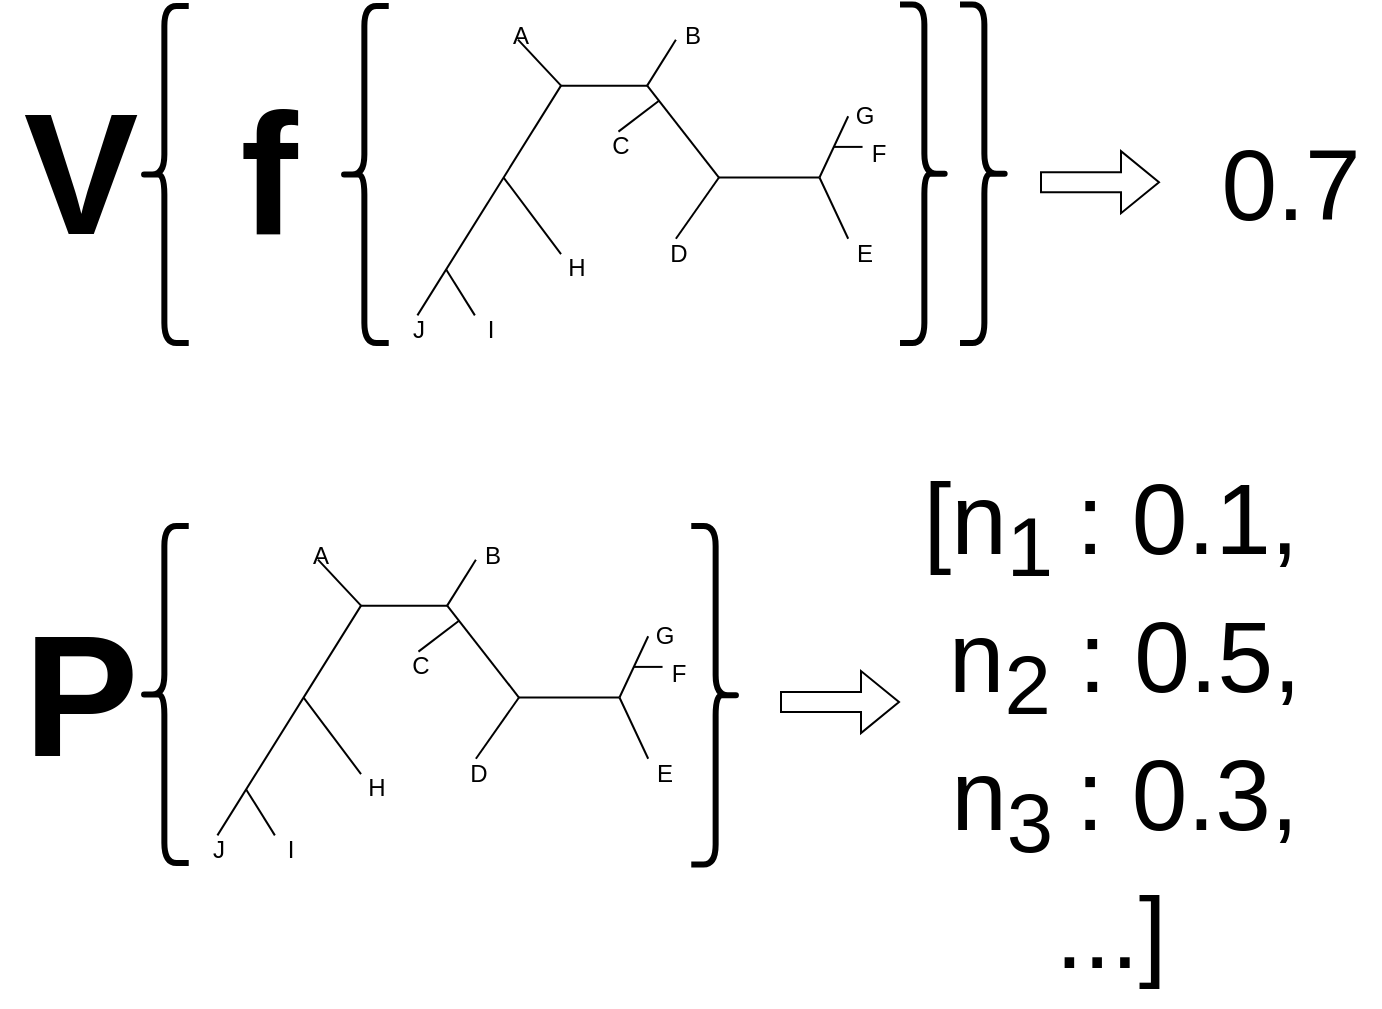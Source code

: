 <mxfile version="22.1.5" type="device">
  <diagram name="Page-1" id="NmqvnIhQLFibBkFak7Yv">
    <mxGraphModel dx="1909" dy="949" grid="1" gridSize="10" guides="1" tooltips="1" connect="1" arrows="1" fold="1" page="1" pageScale="1" pageWidth="700" pageHeight="600" math="0" shadow="0">
      <root>
        <mxCell id="0" />
        <mxCell id="1" parent="0" />
        <mxCell id="NQoOeGraaNY6f-ezMxtP-30" value="" style="group" vertex="1" connectable="0" parent="1">
          <mxGeometry x="20" y="70" width="464.36" height="177.027" as="geometry" />
        </mxCell>
        <mxCell id="NQoOeGraaNY6f-ezMxtP-28" value="" style="group" vertex="1" connectable="0" parent="NQoOeGraaNY6f-ezMxtP-30">
          <mxGeometry x="170" width="294.36" height="177.027" as="geometry" />
        </mxCell>
        <mxCell id="NQoOeGraaNY6f-ezMxtP-24" value="" style="group" vertex="1" connectable="0" parent="NQoOeGraaNY6f-ezMxtP-28">
          <mxGeometry x="14.359" width="251.282" height="177.027" as="geometry" />
        </mxCell>
        <mxCell id="NQoOeGraaNY6f-ezMxtP-6" value="" style="endArrow=none;html=1;rounded=0;" edge="1" parent="NQoOeGraaNY6f-ezMxtP-24">
          <mxGeometry width="50" height="50" relative="1" as="geometry">
            <mxPoint x="165.128" y="85.766" as="sourcePoint" />
            <mxPoint x="129.231" y="39.82" as="targetPoint" />
          </mxGeometry>
        </mxCell>
        <mxCell id="NQoOeGraaNY6f-ezMxtP-7" value="" style="endArrow=none;html=1;rounded=0;" edge="1" parent="NQoOeGraaNY6f-ezMxtP-24">
          <mxGeometry width="50" height="50" relative="1" as="geometry">
            <mxPoint x="165.128" y="85.766" as="sourcePoint" />
            <mxPoint x="215.385" y="85.766" as="targetPoint" />
          </mxGeometry>
        </mxCell>
        <mxCell id="NQoOeGraaNY6f-ezMxtP-8" value="" style="endArrow=none;html=1;rounded=0;" edge="1" parent="NQoOeGraaNY6f-ezMxtP-24">
          <mxGeometry width="50" height="50" relative="1" as="geometry">
            <mxPoint x="215.385" y="85.766" as="sourcePoint" />
            <mxPoint x="229.744" y="55.135" as="targetPoint" />
          </mxGeometry>
        </mxCell>
        <mxCell id="NQoOeGraaNY6f-ezMxtP-9" value="" style="endArrow=none;html=1;rounded=0;" edge="1" parent="NQoOeGraaNY6f-ezMxtP-24">
          <mxGeometry width="50" height="50" relative="1" as="geometry">
            <mxPoint x="215.385" y="85.766" as="sourcePoint" />
            <mxPoint x="229.744" y="116.396" as="targetPoint" />
          </mxGeometry>
        </mxCell>
        <mxCell id="NQoOeGraaNY6f-ezMxtP-10" value="" style="endArrow=none;html=1;rounded=0;" edge="1" parent="NQoOeGraaNY6f-ezMxtP-24">
          <mxGeometry width="50" height="50" relative="1" as="geometry">
            <mxPoint x="222.564" y="70.45" as="sourcePoint" />
            <mxPoint x="236.923" y="70.45" as="targetPoint" />
          </mxGeometry>
        </mxCell>
        <mxCell id="NQoOeGraaNY6f-ezMxtP-11" value="" style="endArrow=none;html=1;rounded=0;" edge="1" parent="NQoOeGraaNY6f-ezMxtP-24">
          <mxGeometry width="50" height="50" relative="1" as="geometry">
            <mxPoint x="143.59" y="116.396" as="sourcePoint" />
            <mxPoint x="165.128" y="85.766" as="targetPoint" />
          </mxGeometry>
        </mxCell>
        <mxCell id="NQoOeGraaNY6f-ezMxtP-19" value="B" style="text;html=1;align=center;verticalAlign=middle;resizable=0;points=[];autosize=1;strokeColor=none;fillColor=none;" vertex="1" parent="NQoOeGraaNY6f-ezMxtP-24">
          <mxGeometry x="136.41" width="30" height="30" as="geometry" />
        </mxCell>
        <mxCell id="NQoOeGraaNY6f-ezMxtP-20" value="G" style="text;html=1;align=center;verticalAlign=middle;resizable=0;points=[];autosize=1;strokeColor=none;fillColor=none;" vertex="1" parent="NQoOeGraaNY6f-ezMxtP-24">
          <mxGeometry x="222.564" y="39.82" width="30" height="30" as="geometry" />
        </mxCell>
        <mxCell id="NQoOeGraaNY6f-ezMxtP-21" value="F" style="text;html=1;align=center;verticalAlign=middle;resizable=0;points=[];autosize=1;strokeColor=none;fillColor=none;" vertex="1" parent="NQoOeGraaNY6f-ezMxtP-24">
          <mxGeometry x="229.744" y="58.964" width="30" height="30" as="geometry" />
        </mxCell>
        <mxCell id="NQoOeGraaNY6f-ezMxtP-22" value="D" style="text;html=1;align=center;verticalAlign=middle;resizable=0;points=[];autosize=1;strokeColor=none;fillColor=none;" vertex="1" parent="NQoOeGraaNY6f-ezMxtP-24">
          <mxGeometry x="129.231" y="108.739" width="30" height="30" as="geometry" />
        </mxCell>
        <mxCell id="NQoOeGraaNY6f-ezMxtP-23" value="E" style="text;html=1;align=center;verticalAlign=middle;resizable=0;points=[];autosize=1;strokeColor=none;fillColor=none;" vertex="1" parent="NQoOeGraaNY6f-ezMxtP-24">
          <mxGeometry x="222.564" y="108.739" width="30" height="30" as="geometry" />
        </mxCell>
        <mxCell id="NQoOeGraaNY6f-ezMxtP-31" value="" style="group" vertex="1" connectable="0" parent="NQoOeGraaNY6f-ezMxtP-24">
          <mxGeometry width="143.59" height="177.027" as="geometry" />
        </mxCell>
        <mxCell id="NQoOeGraaNY6f-ezMxtP-1" value="" style="endArrow=none;html=1;rounded=0;" edge="1" parent="NQoOeGraaNY6f-ezMxtP-31">
          <mxGeometry width="50" height="50" relative="1" as="geometry">
            <mxPoint x="64.615" y="16.847" as="sourcePoint" />
            <mxPoint x="86.154" y="39.82" as="targetPoint" />
          </mxGeometry>
        </mxCell>
        <mxCell id="NQoOeGraaNY6f-ezMxtP-2" value="" style="endArrow=none;html=1;rounded=0;" edge="1" parent="NQoOeGraaNY6f-ezMxtP-31">
          <mxGeometry width="50" height="50" relative="1" as="geometry">
            <mxPoint x="86.154" y="39.82" as="sourcePoint" />
            <mxPoint x="129.231" y="39.82" as="targetPoint" />
          </mxGeometry>
        </mxCell>
        <mxCell id="NQoOeGraaNY6f-ezMxtP-3" value="" style="endArrow=none;html=1;rounded=0;" edge="1" parent="NQoOeGraaNY6f-ezMxtP-31">
          <mxGeometry width="50" height="50" relative="1" as="geometry">
            <mxPoint x="86.154" y="124.054" as="sourcePoint" />
            <mxPoint x="57.436" y="85.766" as="targetPoint" />
          </mxGeometry>
        </mxCell>
        <mxCell id="NQoOeGraaNY6f-ezMxtP-4" value="" style="endArrow=none;html=1;rounded=0;" edge="1" parent="NQoOeGraaNY6f-ezMxtP-31">
          <mxGeometry width="50" height="50" relative="1" as="geometry">
            <mxPoint x="28.718" y="131.712" as="sourcePoint" />
            <mxPoint x="43.077" y="154.685" as="targetPoint" />
          </mxGeometry>
        </mxCell>
        <mxCell id="NQoOeGraaNY6f-ezMxtP-5" value="" style="endArrow=none;html=1;rounded=0;" edge="1" parent="NQoOeGraaNY6f-ezMxtP-31">
          <mxGeometry width="50" height="50" relative="1" as="geometry">
            <mxPoint x="14.359" y="154.685" as="sourcePoint" />
            <mxPoint x="86.154" y="39.82" as="targetPoint" />
          </mxGeometry>
        </mxCell>
        <mxCell id="NQoOeGraaNY6f-ezMxtP-12" value="" style="endArrow=none;html=1;rounded=0;" edge="1" parent="NQoOeGraaNY6f-ezMxtP-31">
          <mxGeometry width="50" height="50" relative="1" as="geometry">
            <mxPoint x="129.231" y="39.82" as="sourcePoint" />
            <mxPoint x="143.59" y="16.847" as="targetPoint" />
          </mxGeometry>
        </mxCell>
        <mxCell id="NQoOeGraaNY6f-ezMxtP-13" value="" style="endArrow=none;html=1;rounded=0;" edge="1" parent="NQoOeGraaNY6f-ezMxtP-31">
          <mxGeometry width="50" height="50" relative="1" as="geometry">
            <mxPoint x="114.872" y="62.793" as="sourcePoint" />
            <mxPoint x="134.974" y="47.477" as="targetPoint" />
          </mxGeometry>
        </mxCell>
        <mxCell id="NQoOeGraaNY6f-ezMxtP-14" value="A" style="text;html=1;align=center;verticalAlign=middle;resizable=0;points=[];autosize=1;strokeColor=none;fillColor=none;" vertex="1" parent="NQoOeGraaNY6f-ezMxtP-31">
          <mxGeometry x="50.256" width="30" height="30" as="geometry" />
        </mxCell>
        <mxCell id="NQoOeGraaNY6f-ezMxtP-15" value="H" style="text;html=1;align=center;verticalAlign=middle;resizable=0;points=[];autosize=1;strokeColor=none;fillColor=none;" vertex="1" parent="NQoOeGraaNY6f-ezMxtP-31">
          <mxGeometry x="78.974" y="116.396" width="30" height="30" as="geometry" />
        </mxCell>
        <mxCell id="NQoOeGraaNY6f-ezMxtP-16" value="I" style="text;html=1;align=center;verticalAlign=middle;resizable=0;points=[];autosize=1;strokeColor=none;fillColor=none;" vertex="1" parent="NQoOeGraaNY6f-ezMxtP-31">
          <mxGeometry x="35.897" y="147.027" width="30" height="30" as="geometry" />
        </mxCell>
        <mxCell id="NQoOeGraaNY6f-ezMxtP-17" value="J" style="text;html=1;align=center;verticalAlign=middle;resizable=0;points=[];autosize=1;strokeColor=none;fillColor=none;" vertex="1" parent="NQoOeGraaNY6f-ezMxtP-31">
          <mxGeometry y="147.027" width="30" height="30" as="geometry" />
        </mxCell>
        <mxCell id="NQoOeGraaNY6f-ezMxtP-18" value="C" style="text;html=1;align=center;verticalAlign=middle;resizable=0;points=[];autosize=1;strokeColor=none;fillColor=none;" vertex="1" parent="NQoOeGraaNY6f-ezMxtP-31">
          <mxGeometry x="100.513" y="55.135" width="30" height="30" as="geometry" />
        </mxCell>
        <mxCell id="NQoOeGraaNY6f-ezMxtP-25" value="" style="shape=curlyBracket;whiteSpace=wrap;html=1;rounded=1;labelPosition=left;verticalLabelPosition=middle;align=right;verticalAlign=middle;strokeWidth=3;" vertex="1" parent="NQoOeGraaNY6f-ezMxtP-28">
          <mxGeometry x="-10" width="24.36" height="168.47" as="geometry" />
        </mxCell>
        <mxCell id="NQoOeGraaNY6f-ezMxtP-71" value="" style="shape=curlyBracket;whiteSpace=wrap;html=1;rounded=1;flipH=1;labelPosition=right;verticalLabelPosition=middle;align=left;verticalAlign=middle;strokeWidth=3;" vertex="1" parent="NQoOeGraaNY6f-ezMxtP-28">
          <mxGeometry x="270" y="-0.76" width="24.36" height="169.23" as="geometry" />
        </mxCell>
        <mxCell id="NQoOeGraaNY6f-ezMxtP-29" value="&lt;b&gt;&lt;font style=&quot;font-size: 86px;&quot;&gt;V&lt;/font&gt;&lt;/b&gt;" style="text;html=1;align=center;verticalAlign=middle;resizable=0;points=[];autosize=1;strokeColor=none;fillColor=none;" vertex="1" parent="NQoOeGraaNY6f-ezMxtP-30">
          <mxGeometry x="-10" y="24.23" width="80" height="120" as="geometry" />
        </mxCell>
        <mxCell id="NQoOeGraaNY6f-ezMxtP-69" value="" style="shape=curlyBracket;whiteSpace=wrap;html=1;rounded=1;labelPosition=left;verticalLabelPosition=middle;align=right;verticalAlign=middle;strokeWidth=3;" vertex="1" parent="NQoOeGraaNY6f-ezMxtP-30">
          <mxGeometry x="60" y="-3.997e-15" width="24.36" height="168.47" as="geometry" />
        </mxCell>
        <mxCell id="NQoOeGraaNY6f-ezMxtP-72" value="&lt;b&gt;&lt;font style=&quot;font-size: 86px;&quot;&gt;f&lt;/font&gt;&lt;/b&gt;" style="text;html=1;align=center;verticalAlign=middle;resizable=0;points=[];autosize=1;strokeColor=none;fillColor=none;" vertex="1" parent="NQoOeGraaNY6f-ezMxtP-30">
          <mxGeometry x="99.36" y="24.23" width="50" height="120" as="geometry" />
        </mxCell>
        <mxCell id="NQoOeGraaNY6f-ezMxtP-32" value="" style="shape=flexArrow;endArrow=classic;html=1;rounded=0;" edge="1" parent="1">
          <mxGeometry width="50" height="50" relative="1" as="geometry">
            <mxPoint x="530" y="158.1" as="sourcePoint" />
            <mxPoint x="590" y="158.1" as="targetPoint" />
          </mxGeometry>
        </mxCell>
        <mxCell id="NQoOeGraaNY6f-ezMxtP-33" value="&lt;font style=&quot;font-size: 50px;&quot;&gt;0.7&lt;/font&gt;" style="text;html=1;align=center;verticalAlign=middle;resizable=0;points=[];autosize=1;strokeColor=none;fillColor=none;" vertex="1" parent="1">
          <mxGeometry x="610" y="123.51" width="90" height="70" as="geometry" />
        </mxCell>
        <mxCell id="NQoOeGraaNY6f-ezMxtP-35" value="" style="group" vertex="1" connectable="0" parent="1">
          <mxGeometry x="10" y="330" width="370" height="177.027" as="geometry" />
        </mxCell>
        <mxCell id="NQoOeGraaNY6f-ezMxtP-36" value="" style="group" vertex="1" connectable="0" parent="NQoOeGraaNY6f-ezMxtP-35">
          <mxGeometry x="80" width="290" height="177.027" as="geometry" />
        </mxCell>
        <mxCell id="NQoOeGraaNY6f-ezMxtP-37" value="" style="group" vertex="1" connectable="0" parent="NQoOeGraaNY6f-ezMxtP-36">
          <mxGeometry x="14.359" width="251.282" height="177.027" as="geometry" />
        </mxCell>
        <mxCell id="NQoOeGraaNY6f-ezMxtP-38" value="" style="endArrow=none;html=1;rounded=0;" edge="1" parent="NQoOeGraaNY6f-ezMxtP-37">
          <mxGeometry width="50" height="50" relative="1" as="geometry">
            <mxPoint x="165.128" y="85.766" as="sourcePoint" />
            <mxPoint x="129.231" y="39.82" as="targetPoint" />
          </mxGeometry>
        </mxCell>
        <mxCell id="NQoOeGraaNY6f-ezMxtP-39" value="" style="endArrow=none;html=1;rounded=0;" edge="1" parent="NQoOeGraaNY6f-ezMxtP-37">
          <mxGeometry width="50" height="50" relative="1" as="geometry">
            <mxPoint x="165.128" y="85.766" as="sourcePoint" />
            <mxPoint x="215.385" y="85.766" as="targetPoint" />
          </mxGeometry>
        </mxCell>
        <mxCell id="NQoOeGraaNY6f-ezMxtP-40" value="" style="endArrow=none;html=1;rounded=0;" edge="1" parent="NQoOeGraaNY6f-ezMxtP-37">
          <mxGeometry width="50" height="50" relative="1" as="geometry">
            <mxPoint x="215.385" y="85.766" as="sourcePoint" />
            <mxPoint x="229.744" y="55.135" as="targetPoint" />
          </mxGeometry>
        </mxCell>
        <mxCell id="NQoOeGraaNY6f-ezMxtP-41" value="" style="endArrow=none;html=1;rounded=0;" edge="1" parent="NQoOeGraaNY6f-ezMxtP-37">
          <mxGeometry width="50" height="50" relative="1" as="geometry">
            <mxPoint x="215.385" y="85.766" as="sourcePoint" />
            <mxPoint x="229.744" y="116.396" as="targetPoint" />
          </mxGeometry>
        </mxCell>
        <mxCell id="NQoOeGraaNY6f-ezMxtP-42" value="" style="endArrow=none;html=1;rounded=0;" edge="1" parent="NQoOeGraaNY6f-ezMxtP-37">
          <mxGeometry width="50" height="50" relative="1" as="geometry">
            <mxPoint x="222.564" y="70.45" as="sourcePoint" />
            <mxPoint x="236.923" y="70.45" as="targetPoint" />
          </mxGeometry>
        </mxCell>
        <mxCell id="NQoOeGraaNY6f-ezMxtP-43" value="" style="endArrow=none;html=1;rounded=0;" edge="1" parent="NQoOeGraaNY6f-ezMxtP-37">
          <mxGeometry width="50" height="50" relative="1" as="geometry">
            <mxPoint x="143.59" y="116.396" as="sourcePoint" />
            <mxPoint x="165.128" y="85.766" as="targetPoint" />
          </mxGeometry>
        </mxCell>
        <mxCell id="NQoOeGraaNY6f-ezMxtP-44" value="B" style="text;html=1;align=center;verticalAlign=middle;resizable=0;points=[];autosize=1;strokeColor=none;fillColor=none;" vertex="1" parent="NQoOeGraaNY6f-ezMxtP-37">
          <mxGeometry x="136.41" width="30" height="30" as="geometry" />
        </mxCell>
        <mxCell id="NQoOeGraaNY6f-ezMxtP-45" value="G" style="text;html=1;align=center;verticalAlign=middle;resizable=0;points=[];autosize=1;strokeColor=none;fillColor=none;" vertex="1" parent="NQoOeGraaNY6f-ezMxtP-37">
          <mxGeometry x="222.564" y="39.82" width="30" height="30" as="geometry" />
        </mxCell>
        <mxCell id="NQoOeGraaNY6f-ezMxtP-46" value="F" style="text;html=1;align=center;verticalAlign=middle;resizable=0;points=[];autosize=1;strokeColor=none;fillColor=none;" vertex="1" parent="NQoOeGraaNY6f-ezMxtP-37">
          <mxGeometry x="229.744" y="58.964" width="30" height="30" as="geometry" />
        </mxCell>
        <mxCell id="NQoOeGraaNY6f-ezMxtP-47" value="D" style="text;html=1;align=center;verticalAlign=middle;resizable=0;points=[];autosize=1;strokeColor=none;fillColor=none;" vertex="1" parent="NQoOeGraaNY6f-ezMxtP-37">
          <mxGeometry x="129.231" y="108.739" width="30" height="30" as="geometry" />
        </mxCell>
        <mxCell id="NQoOeGraaNY6f-ezMxtP-48" value="E" style="text;html=1;align=center;verticalAlign=middle;resizable=0;points=[];autosize=1;strokeColor=none;fillColor=none;" vertex="1" parent="NQoOeGraaNY6f-ezMxtP-37">
          <mxGeometry x="222.564" y="108.739" width="30" height="30" as="geometry" />
        </mxCell>
        <mxCell id="NQoOeGraaNY6f-ezMxtP-49" value="" style="group" vertex="1" connectable="0" parent="NQoOeGraaNY6f-ezMxtP-37">
          <mxGeometry width="143.59" height="177.027" as="geometry" />
        </mxCell>
        <mxCell id="NQoOeGraaNY6f-ezMxtP-50" value="" style="endArrow=none;html=1;rounded=0;" edge="1" parent="NQoOeGraaNY6f-ezMxtP-49">
          <mxGeometry width="50" height="50" relative="1" as="geometry">
            <mxPoint x="64.615" y="16.847" as="sourcePoint" />
            <mxPoint x="86.154" y="39.82" as="targetPoint" />
          </mxGeometry>
        </mxCell>
        <mxCell id="NQoOeGraaNY6f-ezMxtP-51" value="" style="endArrow=none;html=1;rounded=0;" edge="1" parent="NQoOeGraaNY6f-ezMxtP-49">
          <mxGeometry width="50" height="50" relative="1" as="geometry">
            <mxPoint x="86.154" y="39.82" as="sourcePoint" />
            <mxPoint x="129.231" y="39.82" as="targetPoint" />
          </mxGeometry>
        </mxCell>
        <mxCell id="NQoOeGraaNY6f-ezMxtP-52" value="" style="endArrow=none;html=1;rounded=0;" edge="1" parent="NQoOeGraaNY6f-ezMxtP-49">
          <mxGeometry width="50" height="50" relative="1" as="geometry">
            <mxPoint x="86.154" y="124.054" as="sourcePoint" />
            <mxPoint x="57.436" y="85.766" as="targetPoint" />
          </mxGeometry>
        </mxCell>
        <mxCell id="NQoOeGraaNY6f-ezMxtP-53" value="" style="endArrow=none;html=1;rounded=0;" edge="1" parent="NQoOeGraaNY6f-ezMxtP-49">
          <mxGeometry width="50" height="50" relative="1" as="geometry">
            <mxPoint x="28.718" y="131.712" as="sourcePoint" />
            <mxPoint x="43.077" y="154.685" as="targetPoint" />
          </mxGeometry>
        </mxCell>
        <mxCell id="NQoOeGraaNY6f-ezMxtP-54" value="" style="endArrow=none;html=1;rounded=0;" edge="1" parent="NQoOeGraaNY6f-ezMxtP-49">
          <mxGeometry width="50" height="50" relative="1" as="geometry">
            <mxPoint x="14.359" y="154.685" as="sourcePoint" />
            <mxPoint x="86.154" y="39.82" as="targetPoint" />
          </mxGeometry>
        </mxCell>
        <mxCell id="NQoOeGraaNY6f-ezMxtP-55" value="" style="endArrow=none;html=1;rounded=0;" edge="1" parent="NQoOeGraaNY6f-ezMxtP-49">
          <mxGeometry width="50" height="50" relative="1" as="geometry">
            <mxPoint x="129.231" y="39.82" as="sourcePoint" />
            <mxPoint x="143.59" y="16.847" as="targetPoint" />
          </mxGeometry>
        </mxCell>
        <mxCell id="NQoOeGraaNY6f-ezMxtP-56" value="" style="endArrow=none;html=1;rounded=0;" edge="1" parent="NQoOeGraaNY6f-ezMxtP-49">
          <mxGeometry width="50" height="50" relative="1" as="geometry">
            <mxPoint x="114.872" y="62.793" as="sourcePoint" />
            <mxPoint x="134.974" y="47.477" as="targetPoint" />
          </mxGeometry>
        </mxCell>
        <mxCell id="NQoOeGraaNY6f-ezMxtP-57" value="A" style="text;html=1;align=center;verticalAlign=middle;resizable=0;points=[];autosize=1;strokeColor=none;fillColor=none;" vertex="1" parent="NQoOeGraaNY6f-ezMxtP-49">
          <mxGeometry x="50.256" width="30" height="30" as="geometry" />
        </mxCell>
        <mxCell id="NQoOeGraaNY6f-ezMxtP-58" value="H" style="text;html=1;align=center;verticalAlign=middle;resizable=0;points=[];autosize=1;strokeColor=none;fillColor=none;" vertex="1" parent="NQoOeGraaNY6f-ezMxtP-49">
          <mxGeometry x="78.974" y="116.396" width="30" height="30" as="geometry" />
        </mxCell>
        <mxCell id="NQoOeGraaNY6f-ezMxtP-59" value="I" style="text;html=1;align=center;verticalAlign=middle;resizable=0;points=[];autosize=1;strokeColor=none;fillColor=none;" vertex="1" parent="NQoOeGraaNY6f-ezMxtP-49">
          <mxGeometry x="35.897" y="147.027" width="30" height="30" as="geometry" />
        </mxCell>
        <mxCell id="NQoOeGraaNY6f-ezMxtP-60" value="J" style="text;html=1;align=center;verticalAlign=middle;resizable=0;points=[];autosize=1;strokeColor=none;fillColor=none;" vertex="1" parent="NQoOeGraaNY6f-ezMxtP-49">
          <mxGeometry y="147.027" width="30" height="30" as="geometry" />
        </mxCell>
        <mxCell id="NQoOeGraaNY6f-ezMxtP-61" value="C" style="text;html=1;align=center;verticalAlign=middle;resizable=0;points=[];autosize=1;strokeColor=none;fillColor=none;" vertex="1" parent="NQoOeGraaNY6f-ezMxtP-49">
          <mxGeometry x="100.513" y="55.135" width="30" height="30" as="geometry" />
        </mxCell>
        <mxCell id="NQoOeGraaNY6f-ezMxtP-62" value="" style="shape=curlyBracket;whiteSpace=wrap;html=1;rounded=1;flipH=1;labelPosition=right;verticalLabelPosition=middle;align=left;verticalAlign=middle;strokeWidth=3;" vertex="1" parent="NQoOeGraaNY6f-ezMxtP-36">
          <mxGeometry x="265.64" width="24.36" height="169.23" as="geometry" />
        </mxCell>
        <mxCell id="NQoOeGraaNY6f-ezMxtP-63" value="" style="shape=curlyBracket;whiteSpace=wrap;html=1;rounded=1;labelPosition=left;verticalLabelPosition=middle;align=right;verticalAlign=middle;strokeWidth=3;" vertex="1" parent="NQoOeGraaNY6f-ezMxtP-36">
          <mxGeometry x="-10" width="24.36" height="168.47" as="geometry" />
        </mxCell>
        <mxCell id="NQoOeGraaNY6f-ezMxtP-64" value="&lt;b&gt;&lt;font style=&quot;font-size: 86px;&quot;&gt;P&lt;/font&gt;&lt;/b&gt;" style="text;html=1;align=center;verticalAlign=middle;resizable=0;points=[];autosize=1;strokeColor=none;fillColor=none;" vertex="1" parent="NQoOeGraaNY6f-ezMxtP-35">
          <mxGeometry y="25" width="80" height="120" as="geometry" />
        </mxCell>
        <mxCell id="NQoOeGraaNY6f-ezMxtP-65" value="" style="shape=flexArrow;endArrow=classic;html=1;rounded=0;" edge="1" parent="1">
          <mxGeometry width="50" height="50" relative="1" as="geometry">
            <mxPoint x="400" y="418.01" as="sourcePoint" />
            <mxPoint x="460" y="418.01" as="targetPoint" />
          </mxGeometry>
        </mxCell>
        <mxCell id="NQoOeGraaNY6f-ezMxtP-66" value="&lt;font style=&quot;font-size: 50px;&quot;&gt;[n&lt;sub&gt;1&amp;nbsp;&lt;/sub&gt;: 0.1,&lt;br&gt;&amp;nbsp;n&lt;sub&gt;2&lt;/sub&gt; : 0.5,&lt;br&gt;&amp;nbsp;n&lt;sub&gt;3 &lt;/sub&gt;: 0.3,&lt;br&gt;...]&lt;/font&gt;" style="text;html=1;align=center;verticalAlign=middle;resizable=0;points=[];autosize=1;strokeColor=none;fillColor=none;" vertex="1" parent="1">
          <mxGeometry x="460" y="290" width="210" height="280" as="geometry" />
        </mxCell>
        <mxCell id="NQoOeGraaNY6f-ezMxtP-26" value="" style="shape=curlyBracket;whiteSpace=wrap;html=1;rounded=1;flipH=1;labelPosition=right;verticalLabelPosition=middle;align=left;verticalAlign=middle;strokeWidth=3;" vertex="1" parent="1">
          <mxGeometry x="490" y="69.24" width="24.36" height="169.23" as="geometry" />
        </mxCell>
      </root>
    </mxGraphModel>
  </diagram>
</mxfile>
